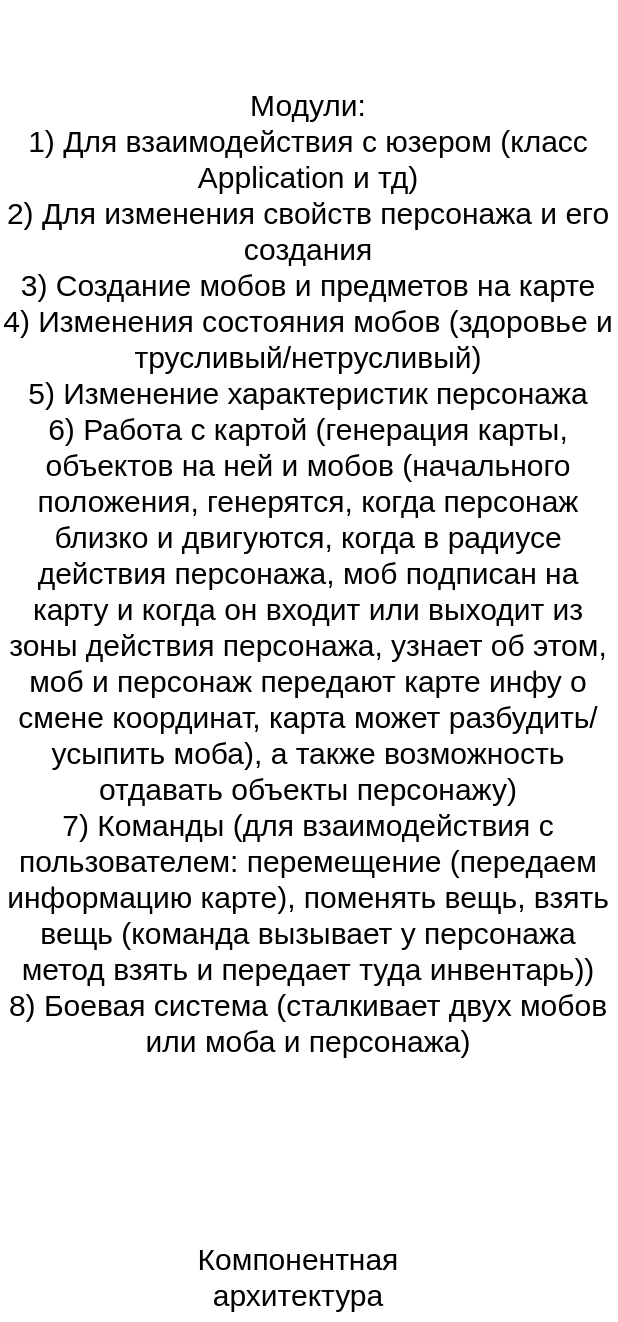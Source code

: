 <mxfile version="15.8.8" type="device"><diagram id="aKtgqpX0ND-_axSTpHsw" name="Page-1"><mxGraphModel dx="920" dy="513" grid="1" gridSize="11" guides="1" tooltips="1" connect="1" arrows="1" fold="1" page="1" pageScale="1" pageWidth="1169" pageHeight="1654" math="0" shadow="0"><root><mxCell id="0"/><mxCell id="1" parent="0"/><mxCell id="RixVYnIyWZu2e4GR84EC-2" value="&lt;span style=&quot;font-size: 15px&quot;&gt;Модули:&lt;br&gt;1) Для взаимодействия с юзером (класс Application и тд)&lt;br&gt;2) Для изменения свойств персонажа и его создания&lt;br&gt;3) Создание мобов и предметов на карте&lt;br&gt;4) Изменения состояния мобов (здоровье и трусливый/нетрусливый)&lt;br&gt;5) Изменение характеристик персонажа&lt;br&gt;6) Работа с картой (генерация карты, объектов на ней и мобов (начального положения, генерятся, когда персонаж близко и двигуются, когда в радиусе действия персонажа, моб подписан на карту и когда он входит или выходит из зоны действия персонажа, узнает об этом, моб и персонаж передают карте инфу о смене координат, карта может разбудить/усыпить моба), а также возможность отдавать объекты персонажу)&lt;br&gt;7) Команды (для взаимодействия с пользователем: перемещение (передаем информацию карте), поменять вещь, взять вещь (команда вызывает у персонажа метод взять и передает туда инвентарь))&lt;br&gt;8) Боевая система (сталкивает двух мобов или моба и персонажа)&lt;br&gt;&lt;/span&gt;" style="text;html=1;strokeColor=none;fillColor=none;align=center;verticalAlign=middle;whiteSpace=wrap;rounded=0;fontSize=14;" vertex="1" parent="1"><mxGeometry x="44" width="308" height="572" as="geometry"/></mxCell><mxCell id="RixVYnIyWZu2e4GR84EC-3" value="Компонентная архитектура" style="text;html=1;strokeColor=none;fillColor=none;align=center;verticalAlign=middle;whiteSpace=wrap;rounded=0;fontSize=15;" vertex="1" parent="1"><mxGeometry x="137.5" y="616" width="110" height="44" as="geometry"/></mxCell></root></mxGraphModel></diagram></mxfile>